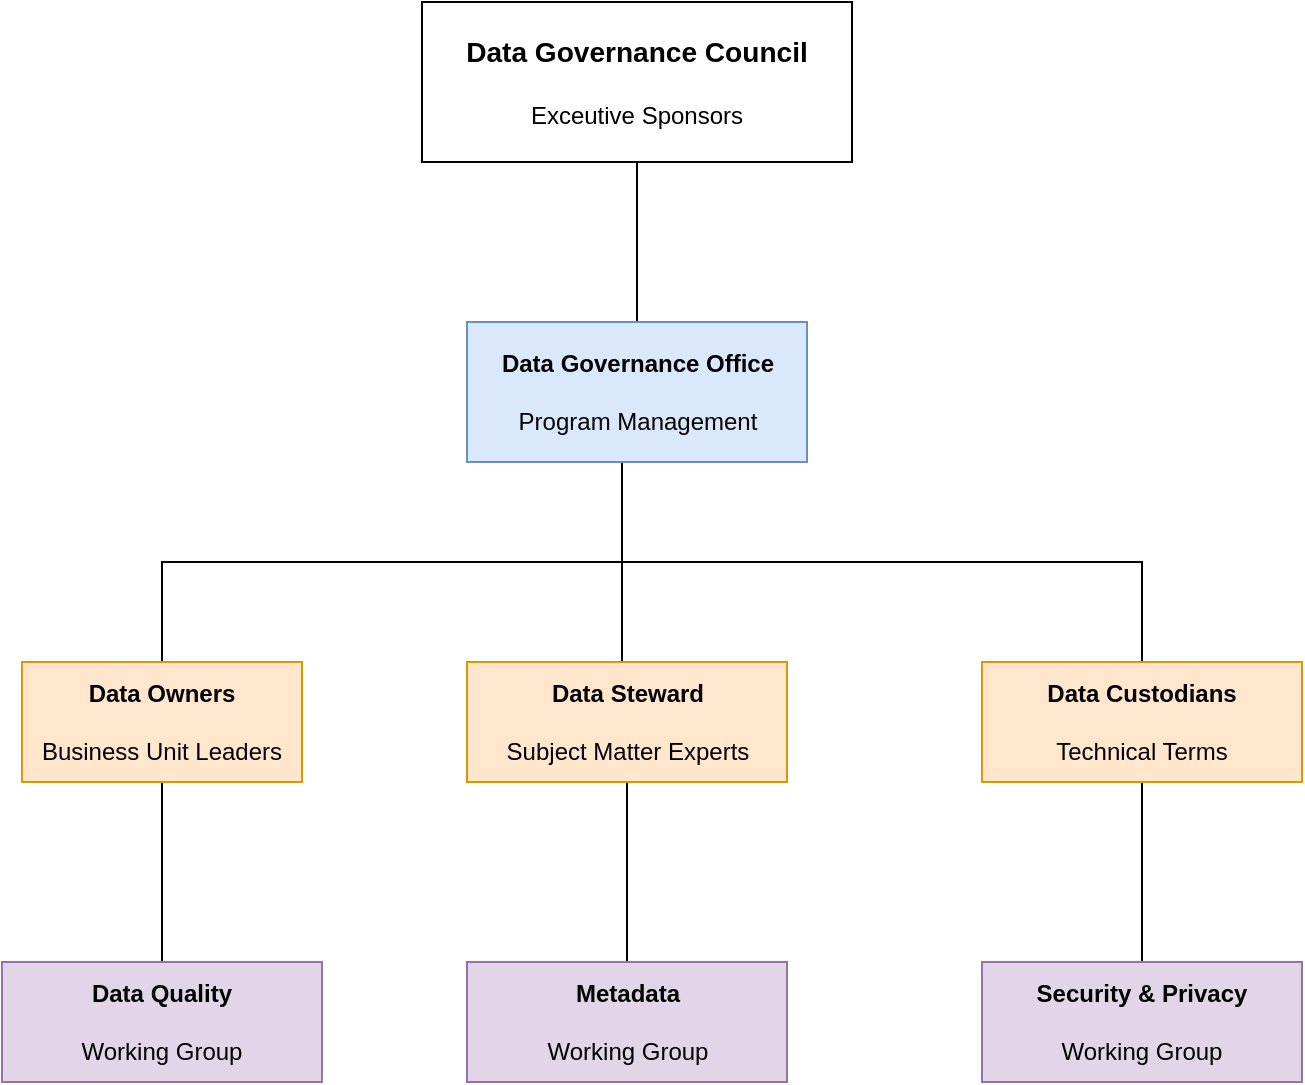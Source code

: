 <mxfile version="26.0.5">
  <diagram name="Page-1" id="l1_jztRIy9dwtjOu1S3I">
    <mxGraphModel dx="1008" dy="592" grid="1" gridSize="10" guides="1" tooltips="1" connect="1" arrows="1" fold="1" page="1" pageScale="1" pageWidth="850" pageHeight="1100" math="0" shadow="0">
      <root>
        <mxCell id="0" />
        <mxCell id="1" parent="0" />
        <mxCell id="Efzrcn-xcoAGlpbLV3ew-3" value="" style="edgeStyle=orthogonalEdgeStyle;rounded=0;orthogonalLoop=1;jettySize=auto;html=1;endArrow=none;endFill=0;" edge="1" parent="1" source="Efzrcn-xcoAGlpbLV3ew-1" target="Efzrcn-xcoAGlpbLV3ew-2">
          <mxGeometry relative="1" as="geometry" />
        </mxCell>
        <mxCell id="Efzrcn-xcoAGlpbLV3ew-1" value="&lt;h3&gt;Data Governance Council&lt;/h3&gt;&lt;h3&gt;&lt;span style=&quot;background-color: transparent; color: light-dark(rgb(0, 0, 0), rgb(255, 255, 255)); font-size: 12px; font-weight: normal;&quot;&gt;Exceutive Sponsors&lt;/span&gt;&lt;/h3&gt;" style="whiteSpace=wrap;html=1;" vertex="1" parent="1">
          <mxGeometry x="300" y="40" width="215" height="80" as="geometry" />
        </mxCell>
        <mxCell id="Efzrcn-xcoAGlpbLV3ew-10" value="" style="edgeStyle=orthogonalEdgeStyle;rounded=0;orthogonalLoop=1;jettySize=auto;html=1;endArrow=none;endFill=0;" edge="1" parent="1" source="Efzrcn-xcoAGlpbLV3ew-2" target="Efzrcn-xcoAGlpbLV3ew-7">
          <mxGeometry relative="1" as="geometry">
            <Array as="points">
              <mxPoint x="400" y="340" />
              <mxPoint x="400" y="340" />
            </Array>
          </mxGeometry>
        </mxCell>
        <mxCell id="Efzrcn-xcoAGlpbLV3ew-2" value="Data Governance Office&lt;div&gt;&lt;br&gt;&lt;div&gt;&lt;span style=&quot;font-weight: 400;&quot;&gt;Program Management&lt;/span&gt;&lt;/div&gt;&lt;/div&gt;" style="whiteSpace=wrap;html=1;fillColor=#dae8fc;strokeColor=#6c8ebf;fontStyle=1" vertex="1" parent="1">
          <mxGeometry x="322.5" y="200" width="170" height="70" as="geometry" />
        </mxCell>
        <mxCell id="Efzrcn-xcoAGlpbLV3ew-18" style="edgeStyle=orthogonalEdgeStyle;rounded=0;orthogonalLoop=1;jettySize=auto;html=1;exitX=0.5;exitY=0;exitDx=0;exitDy=0;entryX=0.5;entryY=0;entryDx=0;entryDy=0;endArrow=none;endFill=0;" edge="1" parent="1" source="Efzrcn-xcoAGlpbLV3ew-4" target="Efzrcn-xcoAGlpbLV3ew-9">
          <mxGeometry relative="1" as="geometry">
            <mxPoint x="600" y="310" as="targetPoint" />
            <Array as="points">
              <mxPoint x="170" y="320" />
              <mxPoint x="660" y="320" />
            </Array>
          </mxGeometry>
        </mxCell>
        <mxCell id="Efzrcn-xcoAGlpbLV3ew-25" style="edgeStyle=orthogonalEdgeStyle;rounded=0;orthogonalLoop=1;jettySize=auto;html=1;exitX=0.5;exitY=1;exitDx=0;exitDy=0;entryX=0.5;entryY=0;entryDx=0;entryDy=0;endArrow=none;endFill=0;" edge="1" parent="1" source="Efzrcn-xcoAGlpbLV3ew-4" target="Efzrcn-xcoAGlpbLV3ew-22">
          <mxGeometry relative="1" as="geometry" />
        </mxCell>
        <mxCell id="Efzrcn-xcoAGlpbLV3ew-4" value="&lt;b&gt;Data Owners&lt;/b&gt;&lt;div&gt;&lt;b&gt;&lt;br&gt;&lt;/b&gt;&lt;/div&gt;&lt;div&gt;Business Unit Leaders&lt;/div&gt;" style="whiteSpace=wrap;html=1;fillColor=#ffe6cc;strokeColor=#d79b00;" vertex="1" parent="1">
          <mxGeometry x="100" y="370" width="140" height="60" as="geometry" />
        </mxCell>
        <mxCell id="Efzrcn-xcoAGlpbLV3ew-28" style="edgeStyle=orthogonalEdgeStyle;rounded=0;orthogonalLoop=1;jettySize=auto;html=1;exitX=0.5;exitY=1;exitDx=0;exitDy=0;entryX=0.5;entryY=0;entryDx=0;entryDy=0;endArrow=none;endFill=0;" edge="1" parent="1" source="Efzrcn-xcoAGlpbLV3ew-7" target="Efzrcn-xcoAGlpbLV3ew-23">
          <mxGeometry relative="1" as="geometry" />
        </mxCell>
        <mxCell id="Efzrcn-xcoAGlpbLV3ew-7" value="&lt;b&gt;Data Steward&lt;/b&gt;&lt;div&gt;&lt;b&gt;&lt;br&gt;&lt;/b&gt;&lt;/div&gt;&lt;div&gt;Subject Matter Experts&lt;/div&gt;" style="whiteSpace=wrap;html=1;fillColor=#ffe6cc;strokeColor=#d79b00;" vertex="1" parent="1">
          <mxGeometry x="322.5" y="370" width="160" height="60" as="geometry" />
        </mxCell>
        <mxCell id="Efzrcn-xcoAGlpbLV3ew-27" style="edgeStyle=orthogonalEdgeStyle;rounded=0;orthogonalLoop=1;jettySize=auto;html=1;exitX=0.5;exitY=1;exitDx=0;exitDy=0;entryX=0.5;entryY=0;entryDx=0;entryDy=0;endArrow=none;endFill=0;" edge="1" parent="1" source="Efzrcn-xcoAGlpbLV3ew-9" target="Efzrcn-xcoAGlpbLV3ew-24">
          <mxGeometry relative="1" as="geometry" />
        </mxCell>
        <mxCell id="Efzrcn-xcoAGlpbLV3ew-9" value="&lt;b&gt;Data Custodians&lt;/b&gt;&lt;div&gt;&lt;b&gt;&lt;br&gt;&lt;/b&gt;&lt;/div&gt;&lt;div&gt;Technical Terms&lt;/div&gt;" style="whiteSpace=wrap;html=1;fillColor=#ffe6cc;strokeColor=#d79b00;" vertex="1" parent="1">
          <mxGeometry x="580" y="370" width="160" height="60" as="geometry" />
        </mxCell>
        <mxCell id="Efzrcn-xcoAGlpbLV3ew-22" value="&lt;div&gt;&lt;b&gt;Data Quality&lt;/b&gt;&lt;/div&gt;&lt;div&gt;&lt;b&gt;&lt;br&gt;&lt;/b&gt;&lt;/div&gt;&lt;div&gt;Working Group&lt;/div&gt;" style="whiteSpace=wrap;html=1;fillColor=#e1d5e7;strokeColor=#9673a6;" vertex="1" parent="1">
          <mxGeometry x="90" y="520" width="160" height="60" as="geometry" />
        </mxCell>
        <mxCell id="Efzrcn-xcoAGlpbLV3ew-23" value="&lt;div&gt;&lt;b&gt;Metadata&lt;/b&gt;&lt;/div&gt;&lt;div&gt;&lt;b&gt;&lt;br&gt;&lt;/b&gt;&lt;/div&gt;&lt;div&gt;Working Group&lt;/div&gt;" style="whiteSpace=wrap;html=1;fillColor=#e1d5e7;strokeColor=#9673a6;" vertex="1" parent="1">
          <mxGeometry x="322.5" y="520" width="160" height="60" as="geometry" />
        </mxCell>
        <mxCell id="Efzrcn-xcoAGlpbLV3ew-24" value="&lt;div&gt;&lt;b&gt;Security &amp;amp; Privacy&lt;/b&gt;&lt;/div&gt;&lt;div&gt;&lt;b&gt;&lt;br&gt;&lt;/b&gt;&lt;/div&gt;&lt;div&gt;Working Group&lt;/div&gt;" style="whiteSpace=wrap;html=1;fillColor=#e1d5e7;strokeColor=#9673a6;" vertex="1" parent="1">
          <mxGeometry x="580" y="520" width="160" height="60" as="geometry" />
        </mxCell>
      </root>
    </mxGraphModel>
  </diagram>
</mxfile>
